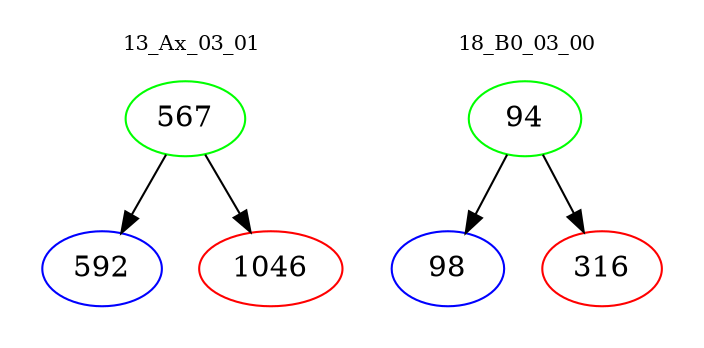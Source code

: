 digraph{
subgraph cluster_0 {
color = white
label = "13_Ax_03_01";
fontsize=10;
T0_567 [label="567", color="green"]
T0_567 -> T0_592 [color="black"]
T0_592 [label="592", color="blue"]
T0_567 -> T0_1046 [color="black"]
T0_1046 [label="1046", color="red"]
}
subgraph cluster_1 {
color = white
label = "18_B0_03_00";
fontsize=10;
T1_94 [label="94", color="green"]
T1_94 -> T1_98 [color="black"]
T1_98 [label="98", color="blue"]
T1_94 -> T1_316 [color="black"]
T1_316 [label="316", color="red"]
}
}
